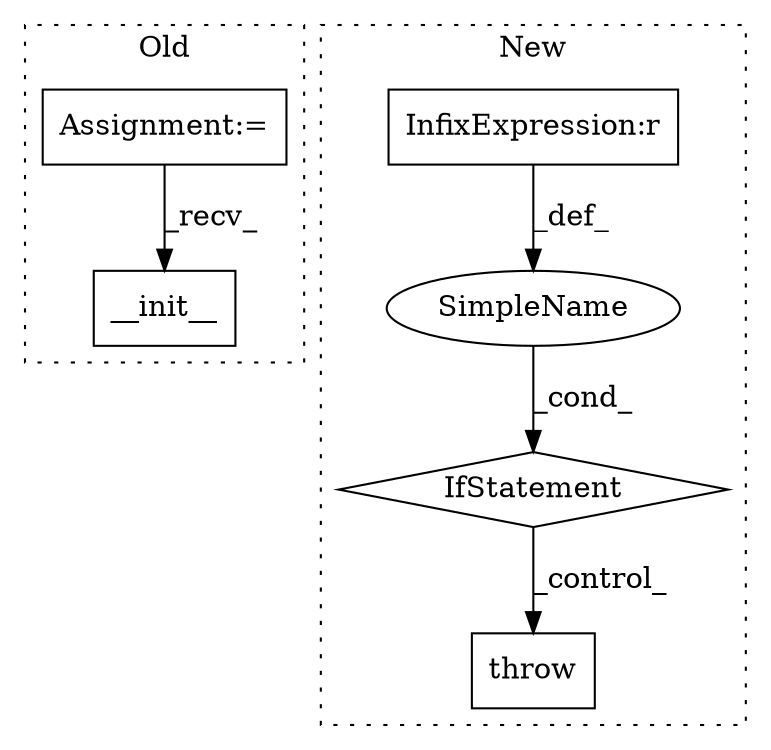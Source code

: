 digraph G {
subgraph cluster0 {
1 [label="__init__" a="32" s="2113,2126" l="9,1" shape="box"];
5 [label="Assignment:=" a="7" s="2088" l="9" shape="box"];
label = "Old";
style="dotted";
}
subgraph cluster1 {
2 [label="IfStatement" a="25" s="2849,2859" l="4,2" shape="diamond"];
3 [label="SimpleName" a="42" s="" l="" shape="ellipse"];
4 [label="throw" a="53" s="2869" l="6" shape="box"];
6 [label="InfixExpression:r" a="27" s="2854" l="4" shape="box"];
label = "New";
style="dotted";
}
2 -> 4 [label="_control_"];
3 -> 2 [label="_cond_"];
5 -> 1 [label="_recv_"];
6 -> 3 [label="_def_"];
}
